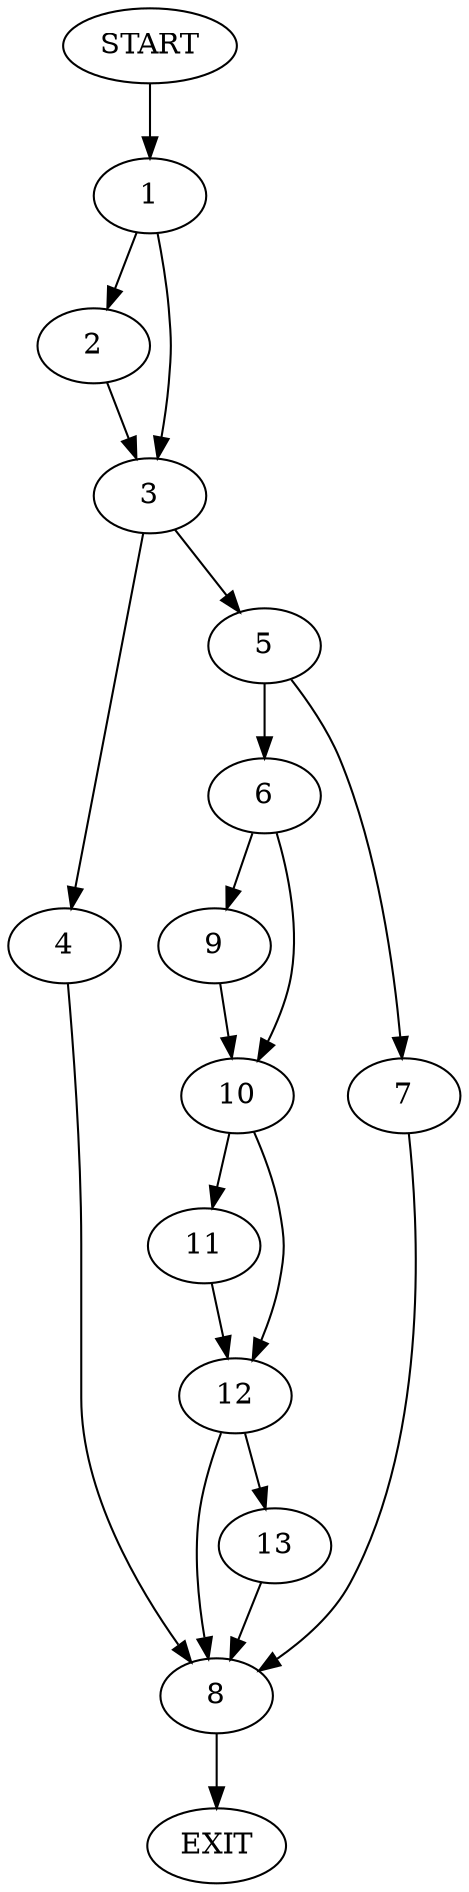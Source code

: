 digraph {
0 [label="START"]
14 [label="EXIT"]
0 -> 1
1 -> 2
1 -> 3
2 -> 3
3 -> 4
3 -> 5
5 -> 6
5 -> 7
4 -> 8
6 -> 9
6 -> 10
7 -> 8
8 -> 14
9 -> 10
10 -> 11
10 -> 12
11 -> 12
12 -> 8
12 -> 13
13 -> 8
}
